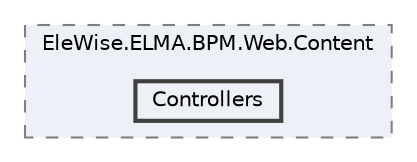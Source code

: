digraph "Web/Modules/EleWise.ELMA.BPM.Web.Content/Controllers"
{
 // LATEX_PDF_SIZE
  bgcolor="transparent";
  edge [fontname=Helvetica,fontsize=10,labelfontname=Helvetica,labelfontsize=10];
  node [fontname=Helvetica,fontsize=10,shape=box,height=0.2,width=0.4];
  compound=true
  subgraph clusterdir_fdf001463744d38516fc527aa2ea06db {
    graph [ bgcolor="#edf0f7", pencolor="grey50", label="EleWise.ELMA.BPM.Web.Content", fontname=Helvetica,fontsize=10 style="filled,dashed", URL="dir_fdf001463744d38516fc527aa2ea06db.html",tooltip=""]
  dir_1e6370d9a1974d209c4e91cdfb9194cd [label="Controllers", fillcolor="#edf0f7", color="grey25", style="filled,bold", URL="dir_1e6370d9a1974d209c4e91cdfb9194cd.html",tooltip=""];
  }
}
